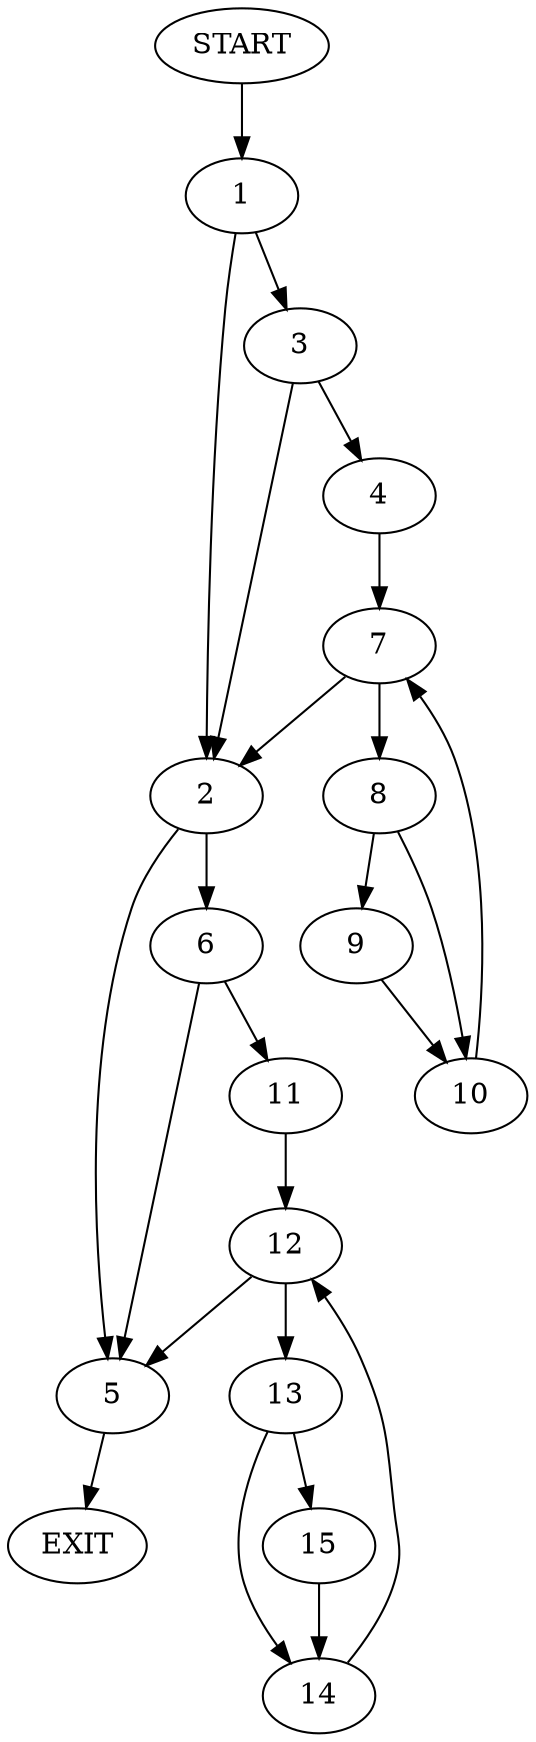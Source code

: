 digraph {
0 [label="START"]
16 [label="EXIT"]
0 -> 1
1 -> 2
1 -> 3
3 -> 2
3 -> 4
2 -> 5
2 -> 6
4 -> 7
7 -> 8
7 -> 2
8 -> 9
8 -> 10
10 -> 7
9 -> 10
5 -> 16
6 -> 5
6 -> 11
11 -> 12
12 -> 5
12 -> 13
13 -> 14
13 -> 15
15 -> 14
14 -> 12
}
